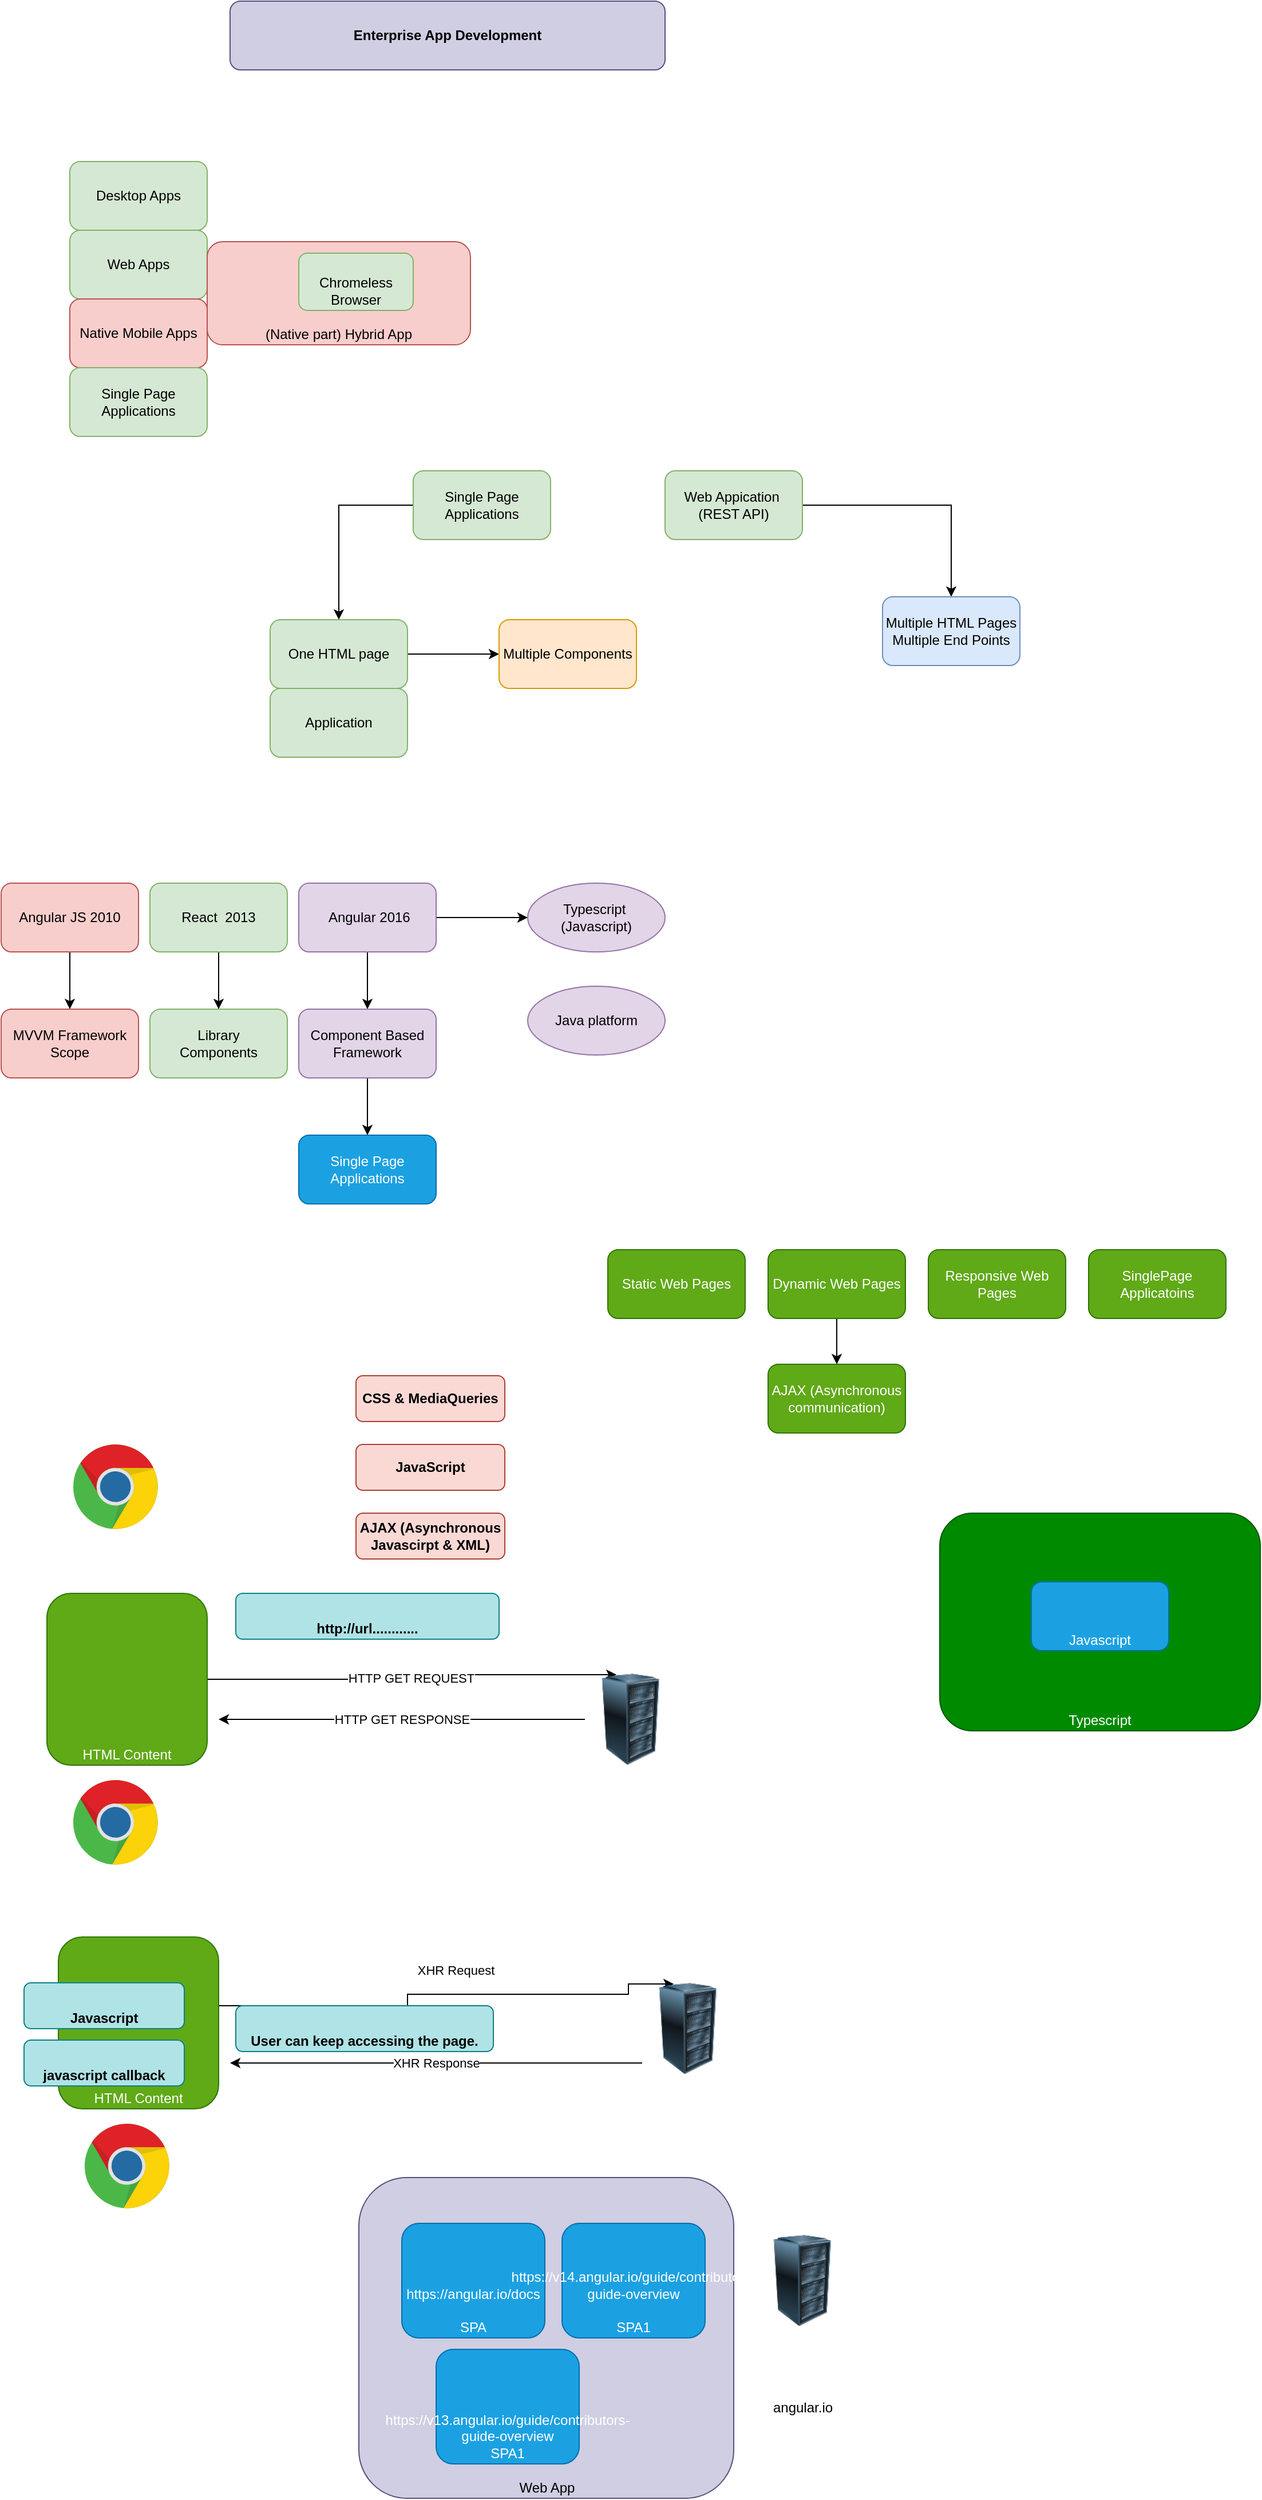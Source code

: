 <mxfile version="15.2.7" type="device" pages="2"><diagram id="kFtKAqgRSh3in7YFzel1" name="Angular Getting Started"><mxGraphModel dx="1476" dy="635" grid="1" gridSize="10" guides="1" tooltips="1" connect="1" arrows="1" fold="1" page="1" pageScale="1" pageWidth="850" pageHeight="1100" math="0" shadow="0"><root><mxCell id="0"/><mxCell id="1" parent="0"/><mxCell id="bpKG7R2R_m_0lgbTcFol-4" value="Typescript" style="rounded=1;whiteSpace=wrap;html=1;fillColor=#008a00;strokeColor=#005700;verticalAlign=bottom;fontColor=#ffffff;" vertex="1" parent="1"><mxGeometry x="860" y="1380" width="280" height="190" as="geometry"/></mxCell><mxCell id="Kfaghccks9fV44hovi7k-60" value="Web App" style="rounded=1;whiteSpace=wrap;html=1;fillColor=#d0cee2;strokeColor=#56517e;verticalAlign=bottom;" vertex="1" parent="1"><mxGeometry x="352.5" y="1960" width="327.5" height="280" as="geometry"/></mxCell><mxCell id="Kfaghccks9fV44hovi7k-1" value="Enterprise App Development" style="rounded=1;whiteSpace=wrap;html=1;fillColor=#d0cee2;strokeColor=#56517e;verticalAlign=middle;align=center;fontStyle=1" vertex="1" parent="1"><mxGeometry x="240" y="60" width="380" height="60" as="geometry"/></mxCell><mxCell id="Kfaghccks9fV44hovi7k-2" value="Web Apps" style="rounded=1;whiteSpace=wrap;html=1;fillColor=#d5e8d4;strokeColor=#82b366;" vertex="1" parent="1"><mxGeometry x="100" y="260" width="120" height="60" as="geometry"/></mxCell><mxCell id="Kfaghccks9fV44hovi7k-3" value="Desktop Apps" style="rounded=1;whiteSpace=wrap;html=1;fillColor=#d5e8d4;strokeColor=#82b366;" vertex="1" parent="1"><mxGeometry x="100" y="200" width="120" height="60" as="geometry"/></mxCell><mxCell id="Kfaghccks9fV44hovi7k-4" value="Native Mobile Apps" style="rounded=1;whiteSpace=wrap;html=1;fillColor=#f8cecc;strokeColor=#b85450;" vertex="1" parent="1"><mxGeometry x="100" y="320" width="120" height="60" as="geometry"/></mxCell><mxCell id="Kfaghccks9fV44hovi7k-6" value="Single Page Applications" style="rounded=1;whiteSpace=wrap;html=1;fillColor=#d5e8d4;strokeColor=#82b366;" vertex="1" parent="1"><mxGeometry x="100" y="380" width="120" height="60" as="geometry"/></mxCell><mxCell id="Kfaghccks9fV44hovi7k-7" value="(Native part) Hybrid App" style="rounded=1;whiteSpace=wrap;html=1;fillColor=#f8cecc;strokeColor=#b85450;verticalAlign=bottom;" vertex="1" parent="1"><mxGeometry x="220" y="270" width="230" height="90" as="geometry"/></mxCell><mxCell id="Kfaghccks9fV44hovi7k-8" value="Chromeless Browser" style="rounded=1;whiteSpace=wrap;html=1;fillColor=#d5e8d4;strokeColor=#82b366;verticalAlign=bottom;" vertex="1" parent="1"><mxGeometry x="300" y="280" width="100" height="50" as="geometry"/></mxCell><mxCell id="Kfaghccks9fV44hovi7k-11" value="" style="edgeStyle=orthogonalEdgeStyle;rounded=0;orthogonalLoop=1;jettySize=auto;html=1;" edge="1" parent="1" source="Kfaghccks9fV44hovi7k-9" target="Kfaghccks9fV44hovi7k-10"><mxGeometry relative="1" as="geometry"/></mxCell><mxCell id="Kfaghccks9fV44hovi7k-9" value="Single Page Applications" style="rounded=1;whiteSpace=wrap;html=1;fillColor=#d5e8d4;strokeColor=#82b366;" vertex="1" parent="1"><mxGeometry x="400" y="470" width="120" height="60" as="geometry"/></mxCell><mxCell id="Kfaghccks9fV44hovi7k-13" value="" style="edgeStyle=orthogonalEdgeStyle;rounded=0;orthogonalLoop=1;jettySize=auto;html=1;" edge="1" parent="1" source="Kfaghccks9fV44hovi7k-10" target="Kfaghccks9fV44hovi7k-12"><mxGeometry relative="1" as="geometry"/></mxCell><mxCell id="Kfaghccks9fV44hovi7k-18" value="" style="edgeStyle=orthogonalEdgeStyle;rounded=0;orthogonalLoop=1;jettySize=auto;html=1;" edge="1" parent="1" source="Kfaghccks9fV44hovi7k-10" target="Kfaghccks9fV44hovi7k-17"><mxGeometry relative="1" as="geometry"/></mxCell><mxCell id="Kfaghccks9fV44hovi7k-10" value="One HTML page" style="whiteSpace=wrap;html=1;rounded=1;strokeColor=#82b366;fillColor=#d5e8d4;" vertex="1" parent="1"><mxGeometry x="275" y="600" width="120" height="60" as="geometry"/></mxCell><mxCell id="Kfaghccks9fV44hovi7k-12" value="Application" style="whiteSpace=wrap;html=1;rounded=1;strokeColor=#82b366;fillColor=#d5e8d4;" vertex="1" parent="1"><mxGeometry x="275" y="660" width="120" height="60" as="geometry"/></mxCell><mxCell id="Kfaghccks9fV44hovi7k-16" value="" style="edgeStyle=orthogonalEdgeStyle;rounded=0;orthogonalLoop=1;jettySize=auto;html=1;" edge="1" parent="1" source="Kfaghccks9fV44hovi7k-14" target="Kfaghccks9fV44hovi7k-15"><mxGeometry relative="1" as="geometry"/></mxCell><mxCell id="Kfaghccks9fV44hovi7k-14" value="Web Appication&amp;nbsp;&lt;br&gt;(REST API)" style="rounded=1;whiteSpace=wrap;html=1;fillColor=#d5e8d4;strokeColor=#82b366;" vertex="1" parent="1"><mxGeometry x="620" y="470" width="120" height="60" as="geometry"/></mxCell><mxCell id="Kfaghccks9fV44hovi7k-15" value="Multiple HTML Pages&lt;br&gt;Multiple End Points" style="whiteSpace=wrap;html=1;rounded=1;strokeColor=#6c8ebf;fillColor=#dae8fc;" vertex="1" parent="1"><mxGeometry x="810" y="580" width="120" height="60" as="geometry"/></mxCell><mxCell id="Kfaghccks9fV44hovi7k-17" value="Multiple Components" style="whiteSpace=wrap;html=1;rounded=1;strokeColor=#d79b00;fillColor=#ffe6cc;" vertex="1" parent="1"><mxGeometry x="475" y="600" width="120" height="60" as="geometry"/></mxCell><mxCell id="Kfaghccks9fV44hovi7k-23" value="" style="edgeStyle=orthogonalEdgeStyle;rounded=0;orthogonalLoop=1;jettySize=auto;html=1;" edge="1" parent="1" source="Kfaghccks9fV44hovi7k-19" target="Kfaghccks9fV44hovi7k-22"><mxGeometry relative="1" as="geometry"/></mxCell><mxCell id="Kfaghccks9fV44hovi7k-19" value="Angular JS 2010" style="whiteSpace=wrap;html=1;rounded=1;strokeColor=#b85450;fillColor=#f8cecc;" vertex="1" parent="1"><mxGeometry x="40" y="830" width="120" height="60" as="geometry"/></mxCell><mxCell id="Kfaghccks9fV44hovi7k-27" value="" style="edgeStyle=orthogonalEdgeStyle;rounded=0;orthogonalLoop=1;jettySize=auto;html=1;" edge="1" parent="1" source="Kfaghccks9fV44hovi7k-20" target="Kfaghccks9fV44hovi7k-26"><mxGeometry relative="1" as="geometry"/></mxCell><mxCell id="Kfaghccks9fV44hovi7k-63" value="" style="edgeStyle=orthogonalEdgeStyle;rounded=0;orthogonalLoop=1;jettySize=auto;html=1;" edge="1" parent="1" source="Kfaghccks9fV44hovi7k-20" target="Kfaghccks9fV44hovi7k-62"><mxGeometry relative="1" as="geometry"/></mxCell><mxCell id="Kfaghccks9fV44hovi7k-20" value="&amp;nbsp;Angular 2016" style="whiteSpace=wrap;html=1;rounded=1;strokeColor=#9673a6;fillColor=#e1d5e7;" vertex="1" parent="1"><mxGeometry x="300" y="830" width="120" height="60" as="geometry"/></mxCell><mxCell id="Kfaghccks9fV44hovi7k-25" value="" style="edgeStyle=orthogonalEdgeStyle;rounded=0;orthogonalLoop=1;jettySize=auto;html=1;" edge="1" parent="1" source="Kfaghccks9fV44hovi7k-21" target="Kfaghccks9fV44hovi7k-24"><mxGeometry relative="1" as="geometry"/></mxCell><mxCell id="Kfaghccks9fV44hovi7k-21" value="React&amp;nbsp; 2013" style="whiteSpace=wrap;html=1;rounded=1;strokeColor=#82b366;fillColor=#d5e8d4;" vertex="1" parent="1"><mxGeometry x="170" y="830" width="120" height="60" as="geometry"/></mxCell><mxCell id="Kfaghccks9fV44hovi7k-22" value="MVVM Framework&lt;br&gt;Scope" style="rounded=1;whiteSpace=wrap;html=1;strokeColor=#b85450;fillColor=#f8cecc;" vertex="1" parent="1"><mxGeometry x="40" y="940" width="120" height="60" as="geometry"/></mxCell><mxCell id="Kfaghccks9fV44hovi7k-24" value="Library&lt;br&gt;Components" style="whiteSpace=wrap;html=1;rounded=1;strokeColor=#82b366;fillColor=#d5e8d4;" vertex="1" parent="1"><mxGeometry x="170" y="940" width="120" height="60" as="geometry"/></mxCell><mxCell id="Kfaghccks9fV44hovi7k-29" value="" style="edgeStyle=orthogonalEdgeStyle;rounded=0;orthogonalLoop=1;jettySize=auto;html=1;" edge="1" parent="1" source="Kfaghccks9fV44hovi7k-26" target="Kfaghccks9fV44hovi7k-28"><mxGeometry relative="1" as="geometry"/></mxCell><mxCell id="Kfaghccks9fV44hovi7k-26" value="Component Based Framework" style="whiteSpace=wrap;html=1;rounded=1;strokeColor=#9673a6;fillColor=#e1d5e7;" vertex="1" parent="1"><mxGeometry x="300" y="940" width="120" height="60" as="geometry"/></mxCell><mxCell id="Kfaghccks9fV44hovi7k-28" value="Single Page Applications" style="whiteSpace=wrap;html=1;rounded=1;strokeColor=#006EAF;fillColor=#1ba1e2;fontColor=#ffffff;" vertex="1" parent="1"><mxGeometry x="300" y="1050" width="120" height="60" as="geometry"/></mxCell><mxCell id="Kfaghccks9fV44hovi7k-30" value="Static Web Pages" style="whiteSpace=wrap;html=1;rounded=1;strokeColor=#2D7600;fillColor=#60a917;fontColor=#ffffff;" vertex="1" parent="1"><mxGeometry x="570" y="1150" width="120" height="60" as="geometry"/></mxCell><mxCell id="bpKG7R2R_m_0lgbTcFol-2" value="" style="edgeStyle=orthogonalEdgeStyle;rounded=0;orthogonalLoop=1;jettySize=auto;html=1;" edge="1" parent="1" source="Kfaghccks9fV44hovi7k-31" target="bpKG7R2R_m_0lgbTcFol-1"><mxGeometry relative="1" as="geometry"/></mxCell><mxCell id="Kfaghccks9fV44hovi7k-31" value="Dynamic Web Pages" style="whiteSpace=wrap;html=1;rounded=1;strokeColor=#2D7600;fillColor=#60a917;fontColor=#ffffff;" vertex="1" parent="1"><mxGeometry x="710" y="1150" width="120" height="60" as="geometry"/></mxCell><mxCell id="Kfaghccks9fV44hovi7k-32" value="Responsive Web Pages" style="whiteSpace=wrap;html=1;rounded=1;strokeColor=#2D7600;fillColor=#60a917;fontColor=#ffffff;" vertex="1" parent="1"><mxGeometry x="850" y="1150" width="120" height="60" as="geometry"/></mxCell><mxCell id="Kfaghccks9fV44hovi7k-33" value="SinglePage Applicatoins" style="whiteSpace=wrap;html=1;rounded=1;strokeColor=#2D7600;fillColor=#60a917;fontColor=#ffffff;" vertex="1" parent="1"><mxGeometry x="990" y="1150" width="120" height="60" as="geometry"/></mxCell><mxCell id="Kfaghccks9fV44hovi7k-34" value="CSS &amp;amp; MediaQueries" style="rounded=1;whiteSpace=wrap;html=1;fillColor=#fad9d5;strokeColor=#ae4132;fontStyle=1;verticalAlign=middle;" vertex="1" parent="1"><mxGeometry x="350" y="1260" width="130" height="40" as="geometry"/></mxCell><mxCell id="Kfaghccks9fV44hovi7k-35" value="JavaScript" style="rounded=1;whiteSpace=wrap;html=1;fillColor=#fad9d5;strokeColor=#ae4132;fontStyle=1;verticalAlign=middle;" vertex="1" parent="1"><mxGeometry x="350" y="1320" width="130" height="40" as="geometry"/></mxCell><mxCell id="Kfaghccks9fV44hovi7k-36" value="AJAX (Asynchronous Javascirpt &amp;amp; XML)" style="rounded=1;whiteSpace=wrap;html=1;fillColor=#fad9d5;strokeColor=#ae4132;fontStyle=1;verticalAlign=middle;" vertex="1" parent="1"><mxGeometry x="350" y="1380" width="130" height="40" as="geometry"/></mxCell><mxCell id="Kfaghccks9fV44hovi7k-45" style="edgeStyle=orthogonalEdgeStyle;rounded=0;orthogonalLoop=1;jettySize=auto;html=1;entryX=0.345;entryY=0.013;entryDx=0;entryDy=0;entryPerimeter=0;" edge="1" parent="1" source="Kfaghccks9fV44hovi7k-37" target="Kfaghccks9fV44hovi7k-40"><mxGeometry relative="1" as="geometry"><Array as="points"><mxPoint x="385" y="1525"/><mxPoint x="385" y="1521"/></Array></mxGeometry></mxCell><mxCell id="Kfaghccks9fV44hovi7k-46" value="HTTP GET REQUEST" style="edgeLabel;html=1;align=center;verticalAlign=middle;resizable=0;points=[];" vertex="1" connectable="0" parent="Kfaghccks9fV44hovi7k-45"><mxGeometry x="0.005" y="-3" relative="1" as="geometry"><mxPoint as="offset"/></mxGeometry></mxCell><mxCell id="Kfaghccks9fV44hovi7k-37" value="HTML Content" style="rounded=1;whiteSpace=wrap;html=1;fillColor=#60a917;strokeColor=#2D7600;verticalAlign=bottom;fontColor=#ffffff;" vertex="1" parent="1"><mxGeometry x="80" y="1450" width="140" height="150" as="geometry"/></mxCell><mxCell id="Kfaghccks9fV44hovi7k-38" value="" style="dashed=0;outlineConnect=0;html=1;align=center;labelPosition=center;verticalLabelPosition=bottom;verticalAlign=top;shape=mxgraph.weblogos.chrome" vertex="1" parent="1"><mxGeometry x="103" y="1320" width="74.8" height="75.4" as="geometry"/></mxCell><mxCell id="Kfaghccks9fV44hovi7k-39" value="" style="dashed=0;outlineConnect=0;html=1;align=center;labelPosition=center;verticalLabelPosition=bottom;verticalAlign=top;shape=mxgraph.weblogos.chrome" vertex="1" parent="1"><mxGeometry x="103" y="1613" width="74.8" height="75.4" as="geometry"/></mxCell><mxCell id="Kfaghccks9fV44hovi7k-43" value="HTTP GET RESPONSE" style="edgeStyle=orthogonalEdgeStyle;rounded=0;orthogonalLoop=1;jettySize=auto;html=1;" edge="1" parent="1" source="Kfaghccks9fV44hovi7k-40"><mxGeometry relative="1" as="geometry"><mxPoint x="230" y="1560" as="targetPoint"/><Array as="points"><mxPoint x="320" y="1560"/><mxPoint x="320" y="1560"/></Array></mxGeometry></mxCell><mxCell id="Kfaghccks9fV44hovi7k-40" value="" style="image;html=1;image=img/lib/clip_art/computers/Server_Rack_128x128.png;verticalAlign=bottom;" vertex="1" parent="1"><mxGeometry x="550" y="1520" width="80" height="80" as="geometry"/></mxCell><mxCell id="Kfaghccks9fV44hovi7k-47" style="edgeStyle=orthogonalEdgeStyle;rounded=0;orthogonalLoop=1;jettySize=auto;html=1;entryX=0.345;entryY=0.013;entryDx=0;entryDy=0;entryPerimeter=0;" edge="1" parent="1" source="Kfaghccks9fV44hovi7k-49" target="Kfaghccks9fV44hovi7k-52"><mxGeometry relative="1" as="geometry"><Array as="points"><mxPoint x="395" y="1810"/><mxPoint x="395" y="1800"/><mxPoint x="588" y="1800"/><mxPoint x="588" y="1791"/></Array></mxGeometry></mxCell><mxCell id="Kfaghccks9fV44hovi7k-48" value="XHR Request" style="edgeLabel;html=1;align=center;verticalAlign=middle;resizable=0;points=[];" vertex="1" connectable="0" parent="Kfaghccks9fV44hovi7k-47"><mxGeometry x="0.005" y="-3" relative="1" as="geometry"><mxPoint x="7" y="-24" as="offset"/></mxGeometry></mxCell><mxCell id="Kfaghccks9fV44hovi7k-49" value="HTML Content" style="rounded=1;whiteSpace=wrap;html=1;fillColor=#60a917;strokeColor=#2D7600;verticalAlign=bottom;fontColor=#ffffff;" vertex="1" parent="1"><mxGeometry x="90" y="1750" width="140" height="150" as="geometry"/></mxCell><mxCell id="Kfaghccks9fV44hovi7k-50" value="" style="dashed=0;outlineConnect=0;html=1;align=center;labelPosition=center;verticalLabelPosition=bottom;verticalAlign=top;shape=mxgraph.weblogos.chrome" vertex="1" parent="1"><mxGeometry x="113" y="1913" width="74.8" height="75.4" as="geometry"/></mxCell><mxCell id="Kfaghccks9fV44hovi7k-51" value="XHR Response" style="edgeStyle=orthogonalEdgeStyle;rounded=0;orthogonalLoop=1;jettySize=auto;html=1;" edge="1" parent="1" source="Kfaghccks9fV44hovi7k-52"><mxGeometry relative="1" as="geometry"><mxPoint x="240" y="1860" as="targetPoint"/><Array as="points"><mxPoint x="330" y="1860"/><mxPoint x="330" y="1860"/></Array></mxGeometry></mxCell><mxCell id="Kfaghccks9fV44hovi7k-52" value="" style="image;html=1;image=img/lib/clip_art/computers/Server_Rack_128x128.png;verticalAlign=bottom;" vertex="1" parent="1"><mxGeometry x="600" y="1790" width="80" height="80" as="geometry"/></mxCell><mxCell id="Kfaghccks9fV44hovi7k-53" value="http://url............" style="rounded=1;whiteSpace=wrap;html=1;fillColor=#b0e3e6;strokeColor=#0e8088;fontStyle=1;verticalAlign=bottom;" vertex="1" parent="1"><mxGeometry x="245" y="1450" width="230" height="40" as="geometry"/></mxCell><mxCell id="Kfaghccks9fV44hovi7k-54" value="Javascript" style="rounded=1;whiteSpace=wrap;html=1;fillColor=#b0e3e6;strokeColor=#0e8088;fontStyle=1;verticalAlign=bottom;" vertex="1" parent="1"><mxGeometry x="60" y="1790" width="140" height="40" as="geometry"/></mxCell><mxCell id="Kfaghccks9fV44hovi7k-55" value="javascript callback" style="rounded=1;whiteSpace=wrap;html=1;fillColor=#b0e3e6;strokeColor=#0e8088;fontStyle=1;verticalAlign=bottom;" vertex="1" parent="1"><mxGeometry x="60" y="1840" width="140" height="40" as="geometry"/></mxCell><mxCell id="Kfaghccks9fV44hovi7k-56" value="User can keep accessing the page." style="rounded=1;whiteSpace=wrap;html=1;fillColor=#b0e3e6;strokeColor=#0e8088;fontStyle=1;verticalAlign=bottom;" vertex="1" parent="1"><mxGeometry x="245" y="1810" width="225" height="40" as="geometry"/></mxCell><mxCell id="Kfaghccks9fV44hovi7k-57" value="angular.io" style="image;html=1;image=img/lib/clip_art/computers/Server_Rack_128x128.png;verticalAlign=bottom;" vertex="1" parent="1"><mxGeometry x="700" y="2010" width="80" height="80" as="geometry"/></mxCell><mxCell id="Kfaghccks9fV44hovi7k-58" value="https://angular.io/docs&lt;br&gt;&lt;br&gt;SPA" style="rounded=1;whiteSpace=wrap;html=1;fillColor=#1ba1e2;strokeColor=#006EAF;verticalAlign=bottom;fontColor=#ffffff;" vertex="1" parent="1"><mxGeometry x="390" y="2000" width="125" height="100" as="geometry"/></mxCell><mxCell id="Kfaghccks9fV44hovi7k-59" value="https://v13.angular.io/guide/contributors-guide-overview&lt;br&gt;SPA1" style="rounded=1;whiteSpace=wrap;html=1;fillColor=#1ba1e2;strokeColor=#006EAF;verticalAlign=bottom;fontColor=#ffffff;" vertex="1" parent="1"><mxGeometry x="420" y="2110" width="125" height="100" as="geometry"/></mxCell><mxCell id="Kfaghccks9fV44hovi7k-61" value="https://v14.angular.io/guide/contributors-guide-overview&lt;br&gt;&lt;br&gt;SPA1" style="rounded=1;whiteSpace=wrap;html=1;fillColor=#1ba1e2;strokeColor=#006EAF;verticalAlign=bottom;fontColor=#ffffff;" vertex="1" parent="1"><mxGeometry x="530" y="2000" width="125" height="100" as="geometry"/></mxCell><mxCell id="Kfaghccks9fV44hovi7k-62" value="Typescript&amp;nbsp;&lt;br&gt;(Javascript)" style="ellipse;whiteSpace=wrap;html=1;rounded=1;strokeColor=#9673a6;fillColor=#e1d5e7;" vertex="1" parent="1"><mxGeometry x="500" y="830" width="120" height="60" as="geometry"/></mxCell><mxCell id="bpKG7R2R_m_0lgbTcFol-1" value="AJAX (Asynchronous communication)" style="whiteSpace=wrap;html=1;rounded=1;strokeColor=#2D7600;fillColor=#60a917;fontColor=#ffffff;" vertex="1" parent="1"><mxGeometry x="710" y="1250" width="120" height="60" as="geometry"/></mxCell><mxCell id="bpKG7R2R_m_0lgbTcFol-3" value="Javascript" style="rounded=1;whiteSpace=wrap;html=1;fillColor=#1ba1e2;strokeColor=#006EAF;verticalAlign=bottom;fontColor=#ffffff;" vertex="1" parent="1"><mxGeometry x="940" y="1440" width="120" height="60" as="geometry"/></mxCell><mxCell id="gRurU4L3B-YrYQ6xQka7-1" value="Java platform" style="ellipse;whiteSpace=wrap;html=1;rounded=1;strokeColor=#9673a6;fillColor=#e1d5e7;" vertex="1" parent="1"><mxGeometry x="500" y="920" width="120" height="60" as="geometry"/></mxCell></root></mxGraphModel></diagram><diagram id="bZUzmRTwDnB2tEe_IVMk" name="Project Structure"><mxGraphModel dx="2080" dy="529" grid="1" gridSize="10" guides="1" tooltips="1" connect="1" arrows="1" fold="1" page="1" pageScale="1" pageWidth="850" pageHeight="1100" math="0" shadow="0"><root><mxCell id="p-pCKNTxpJ6ePGkxdVsL-0"/><mxCell id="p-pCKNTxpJ6ePGkxdVsL-1" parent="p-pCKNTxpJ6ePGkxdVsL-0"/><mxCell id="jQy5ys1ZXFHHCUrGVrBJ-4" value="Module" style="rounded=1;whiteSpace=wrap;html=1;fillColor=#d0cee2;strokeColor=#56517e;verticalAlign=bottom;" vertex="1" parent="p-pCKNTxpJ6ePGkxdVsL-1"><mxGeometry x="20" y="1470" width="280" height="230" as="geometry"/></mxCell><mxCell id="p-pCKNTxpJ6ePGkxdVsL-5" value="" style="edgeStyle=orthogonalEdgeStyle;rounded=0;orthogonalLoop=1;jettySize=auto;html=1;" edge="1" parent="p-pCKNTxpJ6ePGkxdVsL-1" source="p-pCKNTxpJ6ePGkxdVsL-3" target="p-pCKNTxpJ6ePGkxdVsL-4"><mxGeometry relative="1" as="geometry"/></mxCell><mxCell id="p-pCKNTxpJ6ePGkxdVsL-3" value="package.json (dependencies)" style="rounded=1;whiteSpace=wrap;html=1;fillColor=#fad9d5;strokeColor=#ae4132;fontStyle=1;verticalAlign=middle;" vertex="1" parent="p-pCKNTxpJ6ePGkxdVsL-1"><mxGeometry x="50" y="70" width="130" height="40" as="geometry"/></mxCell><mxCell id="p-pCKNTxpJ6ePGkxdVsL-4" value="&lt;div style=&quot;color: rgb(0 , 0 , 0) ; background-color: rgb(255 , 255 , 255) ; font-family: &amp;#34;consolas&amp;#34; , &amp;#34;courier new&amp;#34; , monospace ; font-weight: normal ; font-size: 14px ; line-height: 19px&quot;&gt;&lt;div&gt;&lt;span style=&quot;color: #000000&quot;&gt;&amp;nbsp; &amp;nbsp; &lt;/span&gt;&lt;span style=&quot;color: #008000&quot;&gt;// the angular core features like dependency injection and components&lt;/span&gt;&lt;/div&gt;&lt;div&gt;&lt;span style=&quot;color: #000000&quot;&gt;&amp;nbsp; &amp;nbsp; &lt;/span&gt;&lt;span style=&quot;color: #0451a5&quot;&gt;&quot;@angular/core&quot;&lt;/span&gt;&lt;span style=&quot;color: #000000&quot;&gt;: &lt;/span&gt;&lt;span style=&quot;color: #a31515&quot;&gt;&quot;^15.2.0-rc.0&quot;&lt;/span&gt;&lt;span style=&quot;color: #000000&quot;&gt;, &lt;/span&gt;&lt;/div&gt;&lt;div&gt;&lt;span style=&quot;color: #000000&quot;&gt;&amp;nbsp; &amp;nbsp; &lt;/span&gt;&lt;span style=&quot;color: #008000&quot;&gt;// the html forms support&lt;/span&gt;&lt;/div&gt;&lt;div&gt;&lt;span style=&quot;color: #000000&quot;&gt;&amp;nbsp; &amp;nbsp; &lt;/span&gt;&lt;span style=&quot;color: #0451a5&quot;&gt;&quot;@angular/forms&quot;&lt;/span&gt;&lt;span style=&quot;color: #000000&quot;&gt;: &lt;/span&gt;&lt;span style=&quot;color: #a31515&quot;&gt;&quot;^15.2.0-rc.0&quot;&lt;/span&gt;&lt;span style=&quot;color: #000000&quot;&gt;,&lt;/span&gt;&lt;/div&gt;&lt;div&gt;&lt;span style=&quot;color: #000000&quot;&gt;&amp;nbsp;&lt;/span&gt;&lt;/div&gt;&lt;div&gt;&lt;span style=&quot;color: #000000&quot;&gt;&amp;nbsp; &amp;nbsp; &lt;/span&gt;&lt;span style=&quot;color: #008000&quot;&gt;// for navigating between different components&lt;/span&gt;&lt;/div&gt;&lt;div&gt;&lt;span style=&quot;color: #000000&quot;&gt;&amp;nbsp; &amp;nbsp; &lt;/span&gt;&lt;span style=&quot;color: #0451a5&quot;&gt;&quot;@angular/router&quot;&lt;/span&gt;&lt;span style=&quot;color: #000000&quot;&gt;: &lt;/span&gt;&lt;span style=&quot;color: #a31515&quot;&gt;&quot;^15.2.0-rc.0&quot;&lt;/span&gt;&lt;span style=&quot;color: #000000&quot;&gt;,&lt;/span&gt;&lt;/div&gt;&lt;/div&gt;" style="text;whiteSpace=wrap;html=1;" vertex="1" parent="p-pCKNTxpJ6ePGkxdVsL-1"><mxGeometry x="50" y="170" width="550" height="180" as="geometry"/></mxCell><mxCell id="p-pCKNTxpJ6ePGkxdVsL-17" value="" style="edgeStyle=orthogonalEdgeStyle;rounded=0;orthogonalLoop=1;jettySize=auto;html=1;" edge="1" parent="p-pCKNTxpJ6ePGkxdVsL-1" source="p-pCKNTxpJ6ePGkxdVsL-6" target="p-pCKNTxpJ6ePGkxdVsL-16"><mxGeometry relative="1" as="geometry"/></mxCell><mxCell id="p-pCKNTxpJ6ePGkxdVsL-6" value="tsconfig.json" style="rounded=1;whiteSpace=wrap;html=1;fillColor=#fad9d5;strokeColor=#ae4132;fontStyle=1;verticalAlign=middle;" vertex="1" parent="p-pCKNTxpJ6ePGkxdVsL-1"><mxGeometry x="60" y="390" width="130" height="40" as="geometry"/></mxCell><mxCell id="p-pCKNTxpJ6ePGkxdVsL-7" value="&lt;div style=&quot;color: rgb(0, 0, 0); background-color: rgb(255, 255, 255); font-family: consolas, &amp;quot;courier new&amp;quot;, monospace; font-weight: normal; font-size: 14px; line-height: 19px;&quot;&gt;&lt;div&gt;&lt;span style=&quot;color: #000000&quot;&gt;&amp;nbsp; &amp;nbsp;&lt;/span&gt;&lt;span style=&quot;color: #008000&quot;&gt;// the traspiled typescript files are placed here&lt;/span&gt;&lt;/div&gt;&lt;div&gt;&lt;span style=&quot;color: #000000&quot;&gt;&amp;nbsp; &amp;nbsp; &lt;/span&gt;&lt;span style=&quot;color: #0451a5&quot;&gt;&quot;outDir&quot;&lt;/span&gt;&lt;span style=&quot;color: #000000&quot;&gt;: &lt;/span&gt;&lt;span style=&quot;color: #a31515&quot;&gt;&quot;./dist/out-tsc&quot;&lt;/span&gt;&lt;span style=&quot;color: #000000&quot;&gt;,&lt;/span&gt;&lt;/div&gt;&lt;/div&gt;" style="text;whiteSpace=wrap;html=1;" vertex="1" parent="p-pCKNTxpJ6ePGkxdVsL-1"><mxGeometry x="100" y="460" width="430" height="50" as="geometry"/></mxCell><mxCell id="p-pCKNTxpJ6ePGkxdVsL-8" value="&lt;div style=&quot;color: rgb(0, 0, 0); background-color: rgb(255, 255, 255); font-family: consolas, &amp;quot;courier new&amp;quot;, monospace; font-weight: normal; font-size: 14px; line-height: 19px;&quot;&gt;&lt;div&gt;&lt;span style=&quot;color: #000000&quot;&gt;&amp;nbsp; &amp;nbsp;&lt;/span&gt;&lt;span style=&quot;color: #008000&quot;&gt;// ES = ecma script which is the specification of javascript.&lt;/span&gt;&lt;/div&gt;&lt;div&gt;&lt;span style=&quot;color: #000000&quot;&gt;&amp;nbsp; &amp;nbsp; &lt;/span&gt;&lt;span style=&quot;color: #0451a5&quot;&gt;&quot;target&quot;&lt;/span&gt;&lt;span style=&quot;color: #000000&quot;&gt;: &lt;/span&gt;&lt;span style=&quot;color: #a31515&quot;&gt;&quot;ES2022&quot;&lt;/span&gt;&lt;span style=&quot;color: #000000&quot;&gt;,&lt;/span&gt;&lt;/div&gt;&lt;/div&gt;" style="text;whiteSpace=wrap;html=1;" vertex="1" parent="p-pCKNTxpJ6ePGkxdVsL-1"><mxGeometry x="110" y="525" width="520" height="50" as="geometry"/></mxCell><mxCell id="p-pCKNTxpJ6ePGkxdVsL-13" value="" style="edgeStyle=orthogonalEdgeStyle;rounded=0;orthogonalLoop=1;jettySize=auto;html=1;" edge="1" parent="p-pCKNTxpJ6ePGkxdVsL-1" source="p-pCKNTxpJ6ePGkxdVsL-9" target="p-pCKNTxpJ6ePGkxdVsL-12"><mxGeometry relative="1" as="geometry"/></mxCell><mxCell id="p-pCKNTxpJ6ePGkxdVsL-9" value="Angular App&amp;nbsp;" style="rounded=1;whiteSpace=wrap;html=1;fillColor=#fad9d5;strokeColor=#ae4132;fontStyle=1;verticalAlign=middle;" vertex="1" parent="p-pCKNTxpJ6ePGkxdVsL-1"><mxGeometry x="660" y="320" width="130" height="40" as="geometry"/></mxCell><mxCell id="p-pCKNTxpJ6ePGkxdVsL-15" value="" style="edgeStyle=orthogonalEdgeStyle;rounded=0;orthogonalLoop=1;jettySize=auto;html=1;" edge="1" parent="p-pCKNTxpJ6ePGkxdVsL-1" source="p-pCKNTxpJ6ePGkxdVsL-12" target="p-pCKNTxpJ6ePGkxdVsL-14"><mxGeometry relative="1" as="geometry"/></mxCell><mxCell id="p-pCKNTxpJ6ePGkxdVsL-12" value="Typescript" style="rounded=1;whiteSpace=wrap;html=1;fillColor=#fad9d5;strokeColor=#ae4132;fontStyle=1;verticalAlign=middle;" vertex="1" parent="p-pCKNTxpJ6ePGkxdVsL-1"><mxGeometry x="660" y="440" width="130" height="40" as="geometry"/></mxCell><mxCell id="p-pCKNTxpJ6ePGkxdVsL-14" value="Javascript" style="rounded=1;whiteSpace=wrap;html=1;fillColor=#fad9d5;strokeColor=#ae4132;fontStyle=1;verticalAlign=middle;" vertex="1" parent="p-pCKNTxpJ6ePGkxdVsL-1"><mxGeometry x="660" y="560" width="130" height="40" as="geometry"/></mxCell><mxCell id="p-pCKNTxpJ6ePGkxdVsL-16" value="the configuration related to the typescript compiler" style="rounded=1;whiteSpace=wrap;html=1;fillColor=#fad9d5;strokeColor=#ae4132;fontStyle=1;verticalAlign=middle;" vertex="1" parent="p-pCKNTxpJ6ePGkxdVsL-1"><mxGeometry x="270" y="370" width="210" height="80" as="geometry"/></mxCell><mxCell id="p-pCKNTxpJ6ePGkxdVsL-18" value="&lt;div style=&quot;color: rgb(0, 0, 0); background-color: rgb(255, 255, 255); font-family: consolas, &amp;quot;courier new&amp;quot;, monospace; font-weight: normal; font-size: 14px; line-height: 19px;&quot;&gt;&lt;div&gt;&lt;span style=&quot;color: #000000&quot;&gt;},&lt;/span&gt;&lt;/div&gt;&lt;div&gt;&lt;span style=&quot;color: #000000&quot;&gt;&amp;nbsp; &amp;nbsp; &amp;nbsp; &amp;nbsp; &lt;/span&gt;&lt;span style=&quot;color: #0451a5&quot;&gt;&quot;serve&quot;&lt;/span&gt;&lt;span style=&quot;color: #000000&quot;&gt;: {&lt;/span&gt;&lt;/div&gt;&lt;div&gt;&lt;span style=&quot;color: #000000&quot;&gt;&amp;nbsp; &amp;nbsp; &amp;nbsp; &amp;nbsp; &amp;nbsp; &lt;/span&gt;&lt;span style=&quot;color: #0451a5&quot;&gt;&quot;builder&quot;&lt;/span&gt;&lt;span style=&quot;color: #000000&quot;&gt;: &lt;/span&gt;&lt;span style=&quot;color: #a31515&quot;&gt;&quot;@angular-devkit/build-angular:dev-server&quot;&lt;/span&gt;&lt;span style=&quot;color: #000000&quot;&gt;,&lt;/span&gt;&lt;/div&gt;&lt;div&gt;&lt;span style=&quot;color: #000000&quot;&gt;&amp;nbsp; &amp;nbsp; &amp;nbsp; &amp;nbsp; &amp;nbsp; &lt;/span&gt;&lt;span style=&quot;color: #0451a5&quot;&gt;&quot;configurations&quot;&lt;/span&gt;&lt;span style=&quot;color: #000000&quot;&gt;: {&lt;/span&gt;&lt;/div&gt;&lt;div&gt;&lt;span style=&quot;color: #000000&quot;&gt;&amp;nbsp; &amp;nbsp; &amp;nbsp; &amp;nbsp; &amp;nbsp; &amp;nbsp; &lt;/span&gt;&lt;span style=&quot;color: #0451a5&quot;&gt;&quot;production&quot;&lt;/span&gt;&lt;span style=&quot;color: #000000&quot;&gt;: {&lt;/span&gt;&lt;/div&gt;&lt;div&gt;&lt;span style=&quot;color: #000000&quot;&gt;&amp;nbsp; &amp;nbsp; &amp;nbsp; &amp;nbsp; &amp;nbsp; &amp;nbsp; &amp;nbsp; &lt;/span&gt;&lt;span style=&quot;color: #0451a5&quot;&gt;&quot;browserTarget&quot;&lt;/span&gt;&lt;span style=&quot;color: #000000&quot;&gt;: &lt;/span&gt;&lt;span style=&quot;color: #a31515&quot;&gt;&quot;angular.io-example:build:production&quot;&lt;/span&gt;&lt;/div&gt;&lt;div&gt;&lt;span style=&quot;color: #000000&quot;&gt;&amp;nbsp; &amp;nbsp; &amp;nbsp; &amp;nbsp; &amp;nbsp; &amp;nbsp; },&lt;/span&gt;&lt;/div&gt;&lt;div&gt;&lt;span style=&quot;color: #000000&quot;&gt;&amp;nbsp; &amp;nbsp; &amp;nbsp; &amp;nbsp; &amp;nbsp; &amp;nbsp; &lt;/span&gt;&lt;span style=&quot;color: #0451a5&quot;&gt;&quot;development&quot;&lt;/span&gt;&lt;span style=&quot;color: #000000&quot;&gt;: {&lt;/span&gt;&lt;/div&gt;&lt;div&gt;&lt;span style=&quot;color: #000000&quot;&gt;&amp;nbsp; &amp;nbsp; &amp;nbsp; &amp;nbsp; &amp;nbsp; &amp;nbsp; &amp;nbsp; &lt;/span&gt;&lt;span style=&quot;color: #0451a5&quot;&gt;&quot;browserTarget&quot;&lt;/span&gt;&lt;span style=&quot;color: #000000&quot;&gt;: &lt;/span&gt;&lt;span style=&quot;color: #a31515&quot;&gt;&quot;angular.io-example:build:development&quot;&lt;/span&gt;&lt;/div&gt;&lt;div&gt;&lt;span style=&quot;color: #000000&quot;&gt;&amp;nbsp; &amp;nbsp; &amp;nbsp; &amp;nbsp; &amp;nbsp; &amp;nbsp; }&lt;/span&gt;&lt;/div&gt;&lt;div&gt;&lt;span style=&quot;color: #000000&quot;&gt;&amp;nbsp; &amp;nbsp; &amp;nbsp; &amp;nbsp; &amp;nbsp; },&lt;/span&gt;&lt;/div&gt;&lt;div&gt;&lt;span style=&quot;color: #000000&quot;&gt;&amp;nbsp; &amp;nbsp; &amp;nbsp; &amp;nbsp; &amp;nbsp; &lt;/span&gt;&lt;span style=&quot;color: #0451a5&quot;&gt;&quot;defaultConfiguration&quot;&lt;/span&gt;&lt;span style=&quot;color: #000000&quot;&gt;: &lt;/span&gt;&lt;span style=&quot;color: #a31515&quot;&gt;&quot;development&quot;&lt;/span&gt;&lt;/div&gt;&lt;div&gt;&lt;span style=&quot;color: #000000&quot;&gt;&amp;nbsp; &amp;nbsp; &amp;nbsp; &amp;nbsp; },&lt;/span&gt;&lt;/div&gt;&lt;/div&gt;" style="text;whiteSpace=wrap;html=1;" vertex="1" parent="p-pCKNTxpJ6ePGkxdVsL-1"><mxGeometry x="80" y="800" width="550" height="290" as="geometry"/></mxCell><mxCell id="p-pCKNTxpJ6ePGkxdVsL-21" value="" style="edgeStyle=orthogonalEdgeStyle;rounded=0;orthogonalLoop=1;jettySize=auto;html=1;" edge="1" parent="p-pCKNTxpJ6ePGkxdVsL-1" source="p-pCKNTxpJ6ePGkxdVsL-19" target="p-pCKNTxpJ6ePGkxdVsL-20"><mxGeometry relative="1" as="geometry"/></mxCell><mxCell id="p-pCKNTxpJ6ePGkxdVsL-19" value="angular.json" style="rounded=1;whiteSpace=wrap;html=1;fillColor=#fad9d5;strokeColor=#ae4132;fontStyle=1;verticalAlign=middle;" vertex="1" parent="p-pCKNTxpJ6ePGkxdVsL-1"><mxGeometry x="50" y="730" width="130" height="40" as="geometry"/></mxCell><mxCell id="p-pCKNTxpJ6ePGkxdVsL-20" value="Configuration of the angular application." style="whiteSpace=wrap;html=1;rounded=1;fontStyle=1;strokeColor=#ae4132;fillColor=#fad9d5;" vertex="1" parent="p-pCKNTxpJ6ePGkxdVsL-1"><mxGeometry x="265" y="720" width="120" height="60" as="geometry"/></mxCell><mxCell id="YAXmPENa1VQ8r2KxN_vw-0" value="index.html (SPA)" style="rounded=1;whiteSpace=wrap;html=1;fillColor=#d5e8d4;strokeColor=#82b366;verticalAlign=bottom;" vertex="1" parent="p-pCKNTxpJ6ePGkxdVsL-1"><mxGeometry x="60" y="1150" width="120" height="60" as="geometry"/></mxCell><mxCell id="jQy5ys1ZXFHHCUrGVrBJ-0" style="edgeStyle=orthogonalEdgeStyle;rounded=0;orthogonalLoop=1;jettySize=auto;html=1;" edge="1" parent="p-pCKNTxpJ6ePGkxdVsL-1" source="YAXmPENa1VQ8r2KxN_vw-2" target="YAXmPENa1VQ8r2KxN_vw-3"><mxGeometry relative="1" as="geometry"><Array as="points"><mxPoint x="430" y="1345"/><mxPoint x="430" y="1345"/></Array></mxGeometry></mxCell><mxCell id="YAXmPENa1VQ8r2KxN_vw-2" value="&lt;div style=&quot;color: rgb(0, 0, 0); background-color: rgb(255, 255, 255); font-family: consolas, &amp;quot;courier new&amp;quot;, monospace; font-weight: normal; font-size: 14px; line-height: 19px;&quot;&gt;&lt;div&gt;&lt;span style=&quot;color: #800000&quot;&gt;&amp;lt;!DOCTYPE&lt;/span&gt;&lt;span style=&quot;color: #000000&quot;&gt; &lt;/span&gt;&lt;span style=&quot;color: #e50000&quot;&gt;html&lt;/span&gt;&lt;span style=&quot;color: #800000&quot;&gt;&amp;gt;&lt;/span&gt;&lt;/div&gt;&lt;div&gt;&lt;span style=&quot;color: #800000&quot;&gt;&amp;lt;html&lt;/span&gt;&lt;span style=&quot;color: #000000&quot;&gt; &lt;/span&gt;&lt;span style=&quot;color: #e50000&quot;&gt;lang&lt;/span&gt;&lt;span style=&quot;color: #000000&quot;&gt;=&lt;/span&gt;&lt;span style=&quot;color: #0000ff&quot;&gt;&quot;en&quot;&lt;/span&gt;&lt;span style=&quot;color: #800000&quot;&gt;&amp;gt;&lt;/span&gt;&lt;/div&gt;&lt;div&gt;&lt;span style=&quot;color: #000000&quot;&gt;&amp;nbsp; &lt;/span&gt;&lt;span style=&quot;color: #800000&quot;&gt;&amp;lt;head&amp;gt;&lt;/span&gt;&lt;/div&gt;&lt;div&gt;&lt;span style=&quot;color: #000000&quot;&gt;&amp;nbsp; &amp;nbsp; &lt;/span&gt;&lt;span style=&quot;color: #800000&quot;&gt;&amp;lt;title&amp;gt;&lt;/span&gt;&lt;span style=&quot;color: #000000&quot;&gt;Angular Getting Started&lt;/span&gt;&lt;span style=&quot;color: #800000&quot;&gt;&amp;lt;/title&amp;gt;&lt;/span&gt;&lt;/div&gt;&lt;div&gt;&lt;span style=&quot;color: #000000&quot;&gt;&amp;nbsp; &lt;/span&gt;&lt;span style=&quot;color: #800000&quot;&gt;&amp;lt;/head&amp;gt;&lt;/span&gt;&lt;/div&gt;&lt;div&gt;&lt;span style=&quot;color: #000000&quot;&gt;&amp;nbsp; &lt;/span&gt;&lt;span style=&quot;color: #800000&quot;&gt;&amp;lt;body&amp;gt;&lt;/span&gt;&lt;/div&gt;&lt;div&gt;&lt;span style=&quot;color: #000000&quot;&gt;&amp;nbsp; &amp;nbsp; &lt;/span&gt;&lt;span style=&quot;color: #800000&quot;&gt;&amp;lt;h1&amp;gt;&lt;/span&gt;&lt;span style=&quot;color: #000000&quot;&gt;This is a single page app.&lt;/span&gt;&lt;span style=&quot;color: #800000&quot;&gt;&amp;lt;/h1&amp;gt;&lt;/span&gt;&lt;/div&gt;&lt;div&gt;&lt;span style=&quot;color: #000000&quot;&gt;&amp;nbsp; &amp;nbsp; &lt;/span&gt;&lt;span style=&quot;color: #008000&quot;&gt;&amp;lt;!-- The app-root directive --&amp;gt;&lt;/span&gt;&lt;/div&gt;&lt;div&gt;&lt;span style=&quot;color: #000000&quot;&gt;&amp;nbsp; &amp;nbsp; &lt;/span&gt;&lt;span style=&quot;color: #800000&quot;&gt;&amp;lt;app-root&amp;gt;&amp;lt;/app-root&amp;gt;&lt;/span&gt;&lt;/div&gt;&lt;div&gt;&lt;span style=&quot;color: #000000&quot;&gt;&amp;nbsp; &lt;/span&gt;&lt;span style=&quot;color: #800000&quot;&gt;&amp;lt;/body&amp;gt;&lt;/span&gt;&lt;/div&gt;&lt;div&gt;&lt;span style=&quot;color: #800000&quot;&gt;&amp;lt;/html&amp;gt;&lt;/span&gt;&lt;/div&gt;&lt;/div&gt;" style="text;whiteSpace=wrap;html=1;" vertex="1" parent="p-pCKNTxpJ6ePGkxdVsL-1"><mxGeometry x="60" y="1230" width="350" height="220" as="geometry"/></mxCell><mxCell id="YAXmPENa1VQ8r2KxN_vw-3" value="App Component" style="rounded=1;whiteSpace=wrap;html=1;fillColor=#d5e8d4;strokeColor=#82b366;verticalAlign=bottom;" vertex="1" parent="p-pCKNTxpJ6ePGkxdVsL-1"><mxGeometry x="500" y="1170" width="560" height="350" as="geometry"/></mxCell><mxCell id="YAXmPENa1VQ8r2KxN_vw-5" value="html (devloper) App.component.html" style="rounded=1;whiteSpace=wrap;html=1;fillColor=#d0cee2;strokeColor=#56517e;verticalAlign=bottom;" vertex="1" parent="p-pCKNTxpJ6ePGkxdVsL-1"><mxGeometry x="520" y="1210" width="210" height="130" as="geometry"/></mxCell><mxCell id="YAXmPENa1VQ8r2KxN_vw-6" value="css (designer) App.component.css" style="rounded=1;whiteSpace=wrap;html=1;fillColor=#d0cee2;strokeColor=#56517e;verticalAlign=bottom;" vertex="1" parent="p-pCKNTxpJ6ePGkxdVsL-1"><mxGeometry x="780" y="1210" width="210" height="130" as="geometry"/></mxCell><mxCell id="YAXmPENa1VQ8r2KxN_vw-7" value="js (typescript) (programmer) App.component.ts" style="rounded=1;whiteSpace=wrap;html=1;fillColor=#d0cee2;strokeColor=#56517e;verticalAlign=bottom;" vertex="1" parent="p-pCKNTxpJ6ePGkxdVsL-1"><mxGeometry x="685" y="1360" width="210" height="130" as="geometry"/></mxCell><mxCell id="jQy5ys1ZXFHHCUrGVrBJ-1" value="TopMenu" style="rounded=1;whiteSpace=wrap;html=1;fillColor=#fad9d5;strokeColor=#ae4132;fontStyle=1;verticalAlign=middle;" vertex="1" parent="p-pCKNTxpJ6ePGkxdVsL-1"><mxGeometry x="90" y="1530" width="130" height="40" as="geometry"/></mxCell><mxCell id="jQy5ys1ZXFHHCUrGVrBJ-2" value="SideMenu" style="rounded=1;whiteSpace=wrap;html=1;fillColor=#fad9d5;strokeColor=#ae4132;fontStyle=1;verticalAlign=middle;" vertex="1" parent="p-pCKNTxpJ6ePGkxdVsL-1"><mxGeometry x="90" y="1570" width="130" height="40" as="geometry"/></mxCell><mxCell id="jQy5ys1ZXFHHCUrGVrBJ-3" value="BottomMenu" style="rounded=1;whiteSpace=wrap;html=1;fillColor=#fad9d5;strokeColor=#ae4132;fontStyle=1;verticalAlign=middle;" vertex="1" parent="p-pCKNTxpJ6ePGkxdVsL-1"><mxGeometry x="90" y="1610" width="130" height="40" as="geometry"/></mxCell><mxCell id="jQy5ys1ZXFHHCUrGVrBJ-12" value="" style="edgeStyle=orthogonalEdgeStyle;rounded=0;orthogonalLoop=1;jettySize=auto;html=1;" edge="1" parent="p-pCKNTxpJ6ePGkxdVsL-1" source="jQy5ys1ZXFHHCUrGVrBJ-5" target="jQy5ys1ZXFHHCUrGVrBJ-11"><mxGeometry relative="1" as="geometry"/></mxCell><mxCell id="jQy5ys1ZXFHHCUrGVrBJ-5" value="platformBrowserDynamic().bootstrapModule(AppModule)&#13;&#10;  .catch(err =&gt; console.error(err));" style="text;whiteSpace=wrap;html=1;fillColor=#008a00;strokeColor=#005700;fontColor=#ffffff;" vertex="1" parent="p-pCKNTxpJ6ePGkxdVsL-1"><mxGeometry x="550" y="1790" width="330" height="40" as="geometry"/></mxCell><mxCell id="jQy5ys1ZXFHHCUrGVrBJ-7" style="edgeStyle=orthogonalEdgeStyle;rounded=0;orthogonalLoop=1;jettySize=auto;html=1;" edge="1" parent="p-pCKNTxpJ6ePGkxdVsL-1" source="jQy5ys1ZXFHHCUrGVrBJ-6" target="jQy5ys1ZXFHHCUrGVrBJ-5"><mxGeometry relative="1" as="geometry"/></mxCell><mxCell id="jQy5ys1ZXFHHCUrGVrBJ-6" value="Start" style="ellipse;whiteSpace=wrap;html=1;verticalAlign=middle;fillColor=#1ba1e2;strokeColor=#006EAF;fontColor=#ffffff;" vertex="1" parent="p-pCKNTxpJ6ePGkxdVsL-1"><mxGeometry x="680" y="1665" width="70" height="50" as="geometry"/></mxCell><mxCell id="jQy5ys1ZXFHHCUrGVrBJ-8" value="main.ts" style="rounded=1;whiteSpace=wrap;html=1;fillColor=#b0e3e6;strokeColor=#0e8088;fontStyle=1;verticalAlign=middle;" vertex="1" parent="p-pCKNTxpJ6ePGkxdVsL-1"><mxGeometry x="750" y="1750" width="130" height="20" as="geometry"/></mxCell><mxCell id="jQy5ys1ZXFHHCUrGVrBJ-9" value="AppModule" style="rounded=1;whiteSpace=wrap;html=1;fillColor=#1ba1e2;strokeColor=#006EAF;verticalAlign=bottom;fontColor=#ffffff;" vertex="1" parent="p-pCKNTxpJ6ePGkxdVsL-1"><mxGeometry x="1130" y="1535" width="320" height="230" as="geometry"/></mxCell><mxCell id="jQy5ys1ZXFHHCUrGVrBJ-10" value="&lt;div style=&quot;color: rgb(0 , 0 , 0) ; background-color: rgb(255 , 255 , 255) ; font-family: &amp;#34;consolas&amp;#34; , &amp;#34;courier new&amp;#34; , monospace ; font-weight: normal ; font-size: 14px ; line-height: 19px&quot;&gt;&lt;div&gt;&lt;span style=&quot;color: #000000&quot;&gt;&amp;nbsp;declarations: [&lt;/span&gt;&lt;/div&gt;&lt;div&gt;//this component belongs to this module&lt;/div&gt;&lt;div&gt;&lt;span style=&quot;color: #000000&quot;&gt;&amp;nbsp; &amp;nbsp; AppComponent,&lt;/span&gt;&lt;/div&gt;&lt;div&gt;&lt;span style=&quot;color: #000000&quot;&gt;&amp;nbsp; &amp;nbsp; TopBarComponent,&lt;/span&gt;&lt;/div&gt;&lt;div&gt;&lt;span style=&quot;color: #000000&quot;&gt;&amp;nbsp; &amp;nbsp; ProductListComponent&lt;/span&gt;&lt;/div&gt;&lt;div&gt;&lt;span style=&quot;color: #000000&quot;&gt;&amp;nbsp; ],&lt;/span&gt;&lt;/div&gt;&lt;div&gt;&lt;span style=&quot;color: #000000&quot;&gt;&amp;nbsp; bootstrap: [&lt;/span&gt;&lt;/div&gt;&lt;div&gt;&lt;span style=&quot;color: #000000&quot;&gt;&amp;nbsp; &amp;nbsp; AppComponent&lt;/span&gt;&lt;/div&gt;&lt;div&gt;&lt;span style=&quot;color: #000000&quot;&gt;&amp;nbsp; ]&lt;/span&gt;&lt;/div&gt;&lt;/div&gt;" style="text;whiteSpace=wrap;html=1;" vertex="1" parent="p-pCKNTxpJ6ePGkxdVsL-1"><mxGeometry x="1200" y="1550" width="210" height="160" as="geometry"/></mxCell><mxCell id="jQy5ys1ZXFHHCUrGVrBJ-14" value="" style="edgeStyle=orthogonalEdgeStyle;rounded=0;orthogonalLoop=1;jettySize=auto;html=1;" edge="1" parent="p-pCKNTxpJ6ePGkxdVsL-1" source="jQy5ys1ZXFHHCUrGVrBJ-11" target="jQy5ys1ZXFHHCUrGVrBJ-13"><mxGeometry relative="1" as="geometry"/></mxCell><mxCell id="jQy5ys1ZXFHHCUrGVrBJ-11" value="AppModule bootstraps the AppComponent" style="text;whiteSpace=wrap;html=1;fillColor=#008a00;strokeColor=#005700;fontColor=#ffffff;" vertex="1" parent="p-pCKNTxpJ6ePGkxdVsL-1"><mxGeometry x="550" y="1910" width="330" height="40" as="geometry"/></mxCell><mxCell id="jQy5ys1ZXFHHCUrGVrBJ-18" value="" style="edgeStyle=orthogonalEdgeStyle;rounded=0;orthogonalLoop=1;jettySize=auto;html=1;" edge="1" parent="p-pCKNTxpJ6ePGkxdVsL-1" source="jQy5ys1ZXFHHCUrGVrBJ-13" target="jQy5ys1ZXFHHCUrGVrBJ-17"><mxGeometry relative="1" as="geometry"/></mxCell><mxCell id="jQy5ys1ZXFHHCUrGVrBJ-13" value="AppComponent (html,css,ts)" style="text;whiteSpace=wrap;html=1;fillColor=#008a00;strokeColor=#005700;fontColor=#ffffff;" vertex="1" parent="p-pCKNTxpJ6ePGkxdVsL-1"><mxGeometry x="550" y="2050" width="330" height="40" as="geometry"/></mxCell><mxCell id="jQy5ys1ZXFHHCUrGVrBJ-15" value="app.module.ts" style="rounded=1;whiteSpace=wrap;html=1;fillColor=#b0e3e6;strokeColor=#0e8088;fontStyle=1;verticalAlign=middle;" vertex="1" parent="p-pCKNTxpJ6ePGkxdVsL-1"><mxGeometry x="740" y="1880" width="130" height="20" as="geometry"/></mxCell><mxCell id="jQy5ys1ZXFHHCUrGVrBJ-16" value="app.component.ts (html,css)" style="rounded=1;whiteSpace=wrap;html=1;fillColor=#b0e3e6;strokeColor=#0e8088;fontStyle=1;verticalAlign=middle;" vertex="1" parent="p-pCKNTxpJ6ePGkxdVsL-1"><mxGeometry x="740" y="2000" width="190" height="20" as="geometry"/></mxCell><mxCell id="IM6Iuax3S6LQ_o3H-IJm-8" style="edgeStyle=orthogonalEdgeStyle;rounded=0;orthogonalLoop=1;jettySize=auto;html=1;" edge="1" parent="p-pCKNTxpJ6ePGkxdVsL-1" source="jQy5ys1ZXFHHCUrGVrBJ-17" target="IM6Iuax3S6LQ_o3H-IJm-7"><mxGeometry relative="1" as="geometry"/></mxCell><mxCell id="jQy5ys1ZXFHHCUrGVrBJ-17" value="&lt;div style=&quot;color: rgb(0 , 0 , 0) ; background-color: rgb(255 , 255 , 255) ; font-family: &amp;#34;consolas&amp;#34; , &amp;#34;courier new&amp;#34; , monospace ; font-size: 14px ; line-height: 19px&quot;&gt;&amp;nbsp; &lt;span style=&quot;color: #800000&quot;&gt;&amp;lt;app-root&amp;gt;&amp;lt;/app-root&amp;gt;&lt;/span&gt;&lt;/div&gt;" style="text;whiteSpace=wrap;html=1;fillColor=#008a00;strokeColor=#005700;fontColor=#ffffff;" vertex="1" parent="p-pCKNTxpJ6ePGkxdVsL-1"><mxGeometry x="550" y="2150" width="330" height="40" as="geometry"/></mxCell><mxCell id="jQy5ys1ZXFHHCUrGVrBJ-19" value="index.html" style="rounded=1;whiteSpace=wrap;html=1;fillColor=#b0e3e6;strokeColor=#0e8088;fontStyle=1;verticalAlign=middle;" vertex="1" parent="p-pCKNTxpJ6ePGkxdVsL-1"><mxGeometry x="740" y="2120" width="190" height="20" as="geometry"/></mxCell><mxCell id="jQy5ys1ZXFHHCUrGVrBJ-20" value="&lt;div style=&quot;color: rgb(0, 0, 0); background-color: rgb(255, 255, 255); font-family: consolas, &amp;quot;courier new&amp;quot;, monospace; font-weight: normal; font-size: 14px; line-height: 19px;&quot;&gt;&lt;div&gt;&lt;span style=&quot;color: #000000&quot;&gt;@Component({&lt;/span&gt;&lt;/div&gt;&lt;div&gt;&lt;span style=&quot;color: #000000&quot;&gt;&amp;nbsp; selector: &lt;/span&gt;&lt;span style=&quot;color: #a31515&quot;&gt;'app-root'&lt;/span&gt;&lt;span style=&quot;color: #000000&quot;&gt;,&lt;/span&gt;&lt;/div&gt;&lt;div&gt;&lt;span style=&quot;color: #000000&quot;&gt;&amp;nbsp; &lt;/span&gt;&lt;span style=&quot;color: #008000&quot;&gt;// &amp;lt;app-root&amp;gt;&amp;lt;/app-root&amp;gt;&lt;/span&gt;&lt;/div&gt;&lt;div&gt;&lt;span style=&quot;color: #000000&quot;&gt;&amp;nbsp; templateUrl: &lt;/span&gt;&lt;span style=&quot;color: #a31515&quot;&gt;'./app.component.html'&lt;/span&gt;&lt;span style=&quot;color: #000000&quot;&gt;,&lt;/span&gt;&lt;/div&gt;&lt;div&gt;&lt;span style=&quot;color: #000000&quot;&gt;&amp;nbsp; styleUrls: [&lt;/span&gt;&lt;span style=&quot;color: #a31515&quot;&gt;'./app.component.css'&lt;/span&gt;&lt;span style=&quot;color: #000000&quot;&gt;]&lt;/span&gt;&lt;/div&gt;&lt;div&gt;&lt;span style=&quot;color: #000000&quot;&gt;})&lt;/span&gt;&lt;/div&gt;&lt;/div&gt;" style="text;whiteSpace=wrap;html=1;fillColor=#1ba1e2;strokeColor=#006EAF;fontColor=#ffffff;" vertex="1" parent="p-pCKNTxpJ6ePGkxdVsL-1"><mxGeometry x="950" y="1960" width="320" height="130" as="geometry"/></mxCell><mxCell id="IM6Iuax3S6LQ_o3H-IJm-3" style="edgeStyle=orthogonalEdgeStyle;rounded=0;orthogonalLoop=1;jettySize=auto;html=1;entryX=0;entryY=0.5;entryDx=0;entryDy=0;" edge="1" parent="p-pCKNTxpJ6ePGkxdVsL-1" source="IM6Iuax3S6LQ_o3H-IJm-0" target="jQy5ys1ZXFHHCUrGVrBJ-5"><mxGeometry relative="1" as="geometry"/></mxCell><mxCell id="IM6Iuax3S6LQ_o3H-IJm-0" value="&lt;div style=&quot;color: rgb(0, 0, 0); background-color: rgb(255, 255, 255); font-family: consolas, &amp;quot;courier new&amp;quot;, monospace; font-weight: normal; font-size: 14px; line-height: 19px;&quot;&gt;&lt;div&gt;&lt;span style=&quot;color: #0000ff&quot;&gt;import&lt;/span&gt;&lt;span style=&quot;color: #000000&quot;&gt; {platformBrowserDynamic} &lt;/span&gt;&lt;span style=&quot;color: #0000ff&quot;&gt;from&lt;/span&gt;&lt;span style=&quot;color: #000000&quot;&gt; &lt;/span&gt;&lt;span style=&quot;color: #a31515&quot;&gt;'@angular/platform-browser-dynamic'&lt;/span&gt;&lt;span style=&quot;color: #000000&quot;&gt;;&lt;/span&gt;&lt;/div&gt;&lt;div&gt;&lt;span style=&quot;color: #0000ff&quot;&gt;import&lt;/span&gt;&lt;span style=&quot;color: #000000&quot;&gt; {AppModule} &lt;/span&gt;&lt;span style=&quot;color: #0000ff&quot;&gt;from&lt;/span&gt;&lt;span style=&quot;color: #000000&quot;&gt; &lt;/span&gt;&lt;span style=&quot;color: #a31515&quot;&gt;'./app/app.module'&lt;/span&gt;&lt;span style=&quot;color: #000000&quot;&gt;;&lt;/span&gt;&lt;/div&gt;&lt;div&gt;&lt;span style=&quot;color: #000000&quot;&gt;platformBrowserDynamic().bootstrapModule(AppModule).catch(err &lt;/span&gt;&lt;span style=&quot;color: #0000ff&quot;&gt;=&amp;gt;&lt;/span&gt;&lt;span style=&quot;color: #000000&quot;&gt; console.log(err));&lt;/span&gt;&lt;/div&gt;&lt;/div&gt;" style="text;whiteSpace=wrap;html=1;" vertex="1" parent="p-pCKNTxpJ6ePGkxdVsL-1"><mxGeometry x="-10" y="1755" width="510" height="110" as="geometry"/></mxCell><mxCell id="IM6Iuax3S6LQ_o3H-IJm-2" style="edgeStyle=orthogonalEdgeStyle;rounded=0;orthogonalLoop=1;jettySize=auto;html=1;entryX=0;entryY=0.5;entryDx=0;entryDy=0;" edge="1" parent="p-pCKNTxpJ6ePGkxdVsL-1" source="IM6Iuax3S6LQ_o3H-IJm-1" target="jQy5ys1ZXFHHCUrGVrBJ-11"><mxGeometry relative="1" as="geometry"/></mxCell><mxCell id="IM6Iuax3S6LQ_o3H-IJm-1" value="&lt;div style=&quot;color: rgb(0, 0, 0); background-color: rgb(255, 255, 255); font-family: consolas, &amp;quot;courier new&amp;quot;, monospace; font-weight: normal; font-size: 14px; line-height: 19px;&quot;&gt;&lt;div&gt;&lt;span style=&quot;color: #0000ff&quot;&gt;import&lt;/span&gt;&lt;span style=&quot;color: #000000&quot;&gt; {NgModule} &lt;/span&gt;&lt;span style=&quot;color: #0000ff&quot;&gt;from&lt;/span&gt;&lt;span style=&quot;color: #000000&quot;&gt; &lt;/span&gt;&lt;span style=&quot;color: #a31515&quot;&gt;'@angular/core'&lt;/span&gt;&lt;span style=&quot;color: #000000&quot;&gt;;&lt;/span&gt;&lt;/div&gt;&lt;div&gt;&lt;span style=&quot;color: #0000ff&quot;&gt;import&lt;/span&gt;&lt;span style=&quot;color: #000000&quot;&gt; {AppComponent} &lt;/span&gt;&lt;span style=&quot;color: #0000ff&quot;&gt;from&lt;/span&gt;&lt;span style=&quot;color: #000000&quot;&gt; &lt;/span&gt;&lt;span style=&quot;color: #a31515&quot;&gt;'./app.component'&lt;/span&gt;&lt;span style=&quot;color: #000000&quot;&gt;;&lt;/span&gt;&lt;/div&gt;&lt;div&gt;&lt;span style=&quot;color: #000000&quot;&gt;@NgModule({&lt;/span&gt;&lt;/div&gt;&lt;div&gt;&lt;span style=&quot;color: #000000&quot;&gt;&amp;nbsp;imports : [&lt;/span&gt;&lt;/div&gt;&lt;div&gt;&lt;span style=&quot;color: #000000&quot;&gt;&amp;nbsp; &amp;nbsp; BrowserModule&lt;/span&gt;&lt;/div&gt;&lt;div&gt;&lt;span style=&quot;color: #000000&quot;&gt;&amp;nbsp;],&lt;/span&gt;&lt;/div&gt;&lt;div&gt;&lt;span style=&quot;color: #000000&quot;&gt;&amp;nbsp;declarations:[&lt;/span&gt;&lt;/div&gt;&lt;div&gt;&lt;span style=&quot;color: #000000&quot;&gt;&amp;nbsp; &amp;nbsp; AppComponent&lt;/span&gt;&lt;/div&gt;&lt;div&gt;&lt;span style=&quot;color: #000000&quot;&gt;&amp;nbsp;],&lt;/span&gt;&lt;/div&gt;&lt;div&gt;&lt;span style=&quot;color: #000000&quot;&gt;&amp;nbsp;bootstrap : [&lt;/span&gt;&lt;/div&gt;&lt;div&gt;&lt;span style=&quot;color: #000000&quot;&gt;&amp;nbsp; &amp;nbsp; AppComponent&lt;/span&gt;&lt;/div&gt;&lt;div&gt;&lt;span style=&quot;color: #000000&quot;&gt;&amp;nbsp;]&lt;/span&gt;&lt;/div&gt;&lt;div&gt;&lt;span style=&quot;color: #000000&quot;&gt;})&lt;/span&gt;&lt;/div&gt;&lt;div&gt;&lt;span style=&quot;color: #0000ff&quot;&gt;export&lt;/span&gt;&lt;span style=&quot;color: #000000&quot;&gt; &lt;/span&gt;&lt;span style=&quot;color: #0000ff&quot;&gt;class&lt;/span&gt;&lt;span style=&quot;color: #000000&quot;&gt; AppModule {&lt;/span&gt;&lt;/div&gt;&lt;br&gt;&lt;div&gt;&lt;span style=&quot;color: #000000&quot;&gt;}&lt;/span&gt;&lt;/div&gt;&lt;/div&gt;" style="text;whiteSpace=wrap;html=1;" vertex="1" parent="p-pCKNTxpJ6ePGkxdVsL-1"><mxGeometry x="20" y="1890" width="370" height="310" as="geometry"/></mxCell><mxCell id="IM6Iuax3S6LQ_o3H-IJm-6" style="edgeStyle=orthogonalEdgeStyle;rounded=0;orthogonalLoop=1;jettySize=auto;html=1;entryX=0;entryY=0.5;entryDx=0;entryDy=0;" edge="1" parent="p-pCKNTxpJ6ePGkxdVsL-1" source="IM6Iuax3S6LQ_o3H-IJm-4" target="jQy5ys1ZXFHHCUrGVrBJ-13"><mxGeometry relative="1" as="geometry"><Array as="points"><mxPoint x="455" y="2340"/><mxPoint x="455" y="2070"/></Array></mxGeometry></mxCell><mxCell id="IM6Iuax3S6LQ_o3H-IJm-4" value="&lt;div style=&quot;color: rgb(0, 0, 0); background-color: rgb(255, 255, 255); font-family: consolas, &amp;quot;courier new&amp;quot;, monospace; font-weight: normal; font-size: 14px; line-height: 19px;&quot;&gt;&lt;div&gt;&lt;span style=&quot;color: #0000ff&quot;&gt;import&lt;/span&gt;&lt;span style=&quot;color: #000000&quot;&gt; {Component} &lt;/span&gt;&lt;span style=&quot;color: #0000ff&quot;&gt;from&lt;/span&gt;&lt;span style=&quot;color: #000000&quot;&gt; &lt;/span&gt;&lt;span style=&quot;color: #a31515&quot;&gt;'@angular/core'&lt;/span&gt;&lt;span style=&quot;color: #000000&quot;&gt;;&lt;/span&gt;&lt;/div&gt;&lt;div&gt;&lt;span style=&quot;color: #000000&quot;&gt;@Component({&lt;/span&gt;&lt;/div&gt;&lt;div&gt;&lt;span style=&quot;color: #000000&quot;&gt;&amp;nbsp; &amp;nbsp; selector : &lt;/span&gt;&lt;span style=&quot;color: #a31515&quot;&gt;'app-root'&lt;/span&gt;&lt;span style=&quot;color: #000000&quot;&gt;,&lt;/span&gt;&lt;/div&gt;&lt;div&gt;&lt;span style=&quot;color: #000000&quot;&gt;&amp;nbsp; &amp;nbsp; templateUrl: &lt;/span&gt;&lt;span style=&quot;color: #a31515&quot;&gt;'./app.component.html'&lt;/span&gt;&lt;span style=&quot;color: #000000&quot;&gt;,&lt;/span&gt;&lt;/div&gt;&lt;div&gt;&lt;span style=&quot;color: #000000&quot;&gt;&amp;nbsp; &amp;nbsp; styleUrls: [&lt;/span&gt;&lt;span style=&quot;color: #a31515&quot;&gt;'./app.component.css&lt;/span&gt;&lt;span style=&quot;color: #cd3131&quot;&gt;]&lt;/span&gt;&lt;/div&gt;&lt;div&gt;&lt;span style=&quot;color: #000000&quot;&gt;})&lt;/span&gt;&lt;/div&gt;&lt;div&gt;&lt;span style=&quot;color: #000000&quot;&gt;export &lt;/span&gt;&lt;span style=&quot;color: #0000ff&quot;&gt;class&lt;/span&gt;&lt;span style=&quot;color: #000000&quot;&gt; AppComponent {&lt;/span&gt;&lt;/div&gt;&lt;br&gt;&lt;div&gt;&lt;span style=&quot;color: #000000&quot;&gt;}&lt;/span&gt;&lt;/div&gt;&lt;/div&gt;" style="text;whiteSpace=wrap;html=1;" vertex="1" parent="p-pCKNTxpJ6ePGkxdVsL-1"><mxGeometry x="30" y="2250" width="330" height="180" as="geometry"/></mxCell><mxCell id="IM6Iuax3S6LQ_o3H-IJm-7" value="&lt;div style=&quot;color: rgb(0, 0, 0); background-color: rgb(255, 255, 255); font-family: consolas, &amp;quot;courier new&amp;quot;, monospace; font-weight: normal; font-size: 14px; line-height: 19px;&quot;&gt;&lt;div&gt;&lt;span style=&quot;color: #800000&quot;&gt;&amp;lt;body&amp;gt;&lt;/span&gt;&lt;/div&gt;&lt;div&gt;&lt;span style=&quot;color: #800000&quot;&gt;&amp;lt;app-root&amp;gt;&amp;lt;/app-root&amp;gt;&lt;/span&gt;&lt;/div&gt;&lt;div&gt;&lt;span style=&quot;color: #800000&quot;&gt;&amp;lt;/body&amp;gt;&lt;/span&gt;&lt;/div&gt;&lt;/div&gt;" style="text;whiteSpace=wrap;html=1;" vertex="1" parent="p-pCKNTxpJ6ePGkxdVsL-1"><mxGeometry x="620" y="2260" width="190" height="70" as="geometry"/></mxCell></root></mxGraphModel></diagram></mxfile>